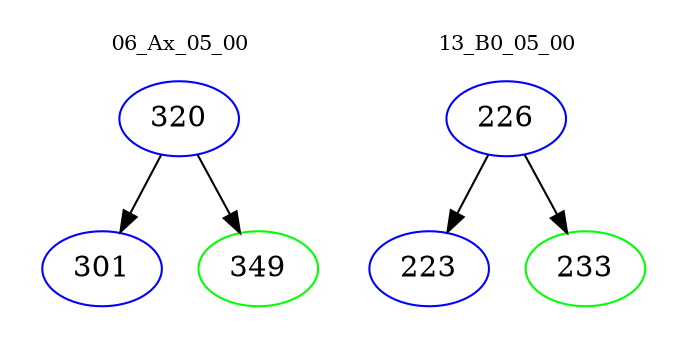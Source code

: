digraph{
subgraph cluster_0 {
color = white
label = "06_Ax_05_00";
fontsize=10;
T0_320 [label="320", color="blue"]
T0_320 -> T0_301 [color="black"]
T0_301 [label="301", color="blue"]
T0_320 -> T0_349 [color="black"]
T0_349 [label="349", color="green"]
}
subgraph cluster_1 {
color = white
label = "13_B0_05_00";
fontsize=10;
T1_226 [label="226", color="blue"]
T1_226 -> T1_223 [color="black"]
T1_223 [label="223", color="blue"]
T1_226 -> T1_233 [color="black"]
T1_233 [label="233", color="green"]
}
}
